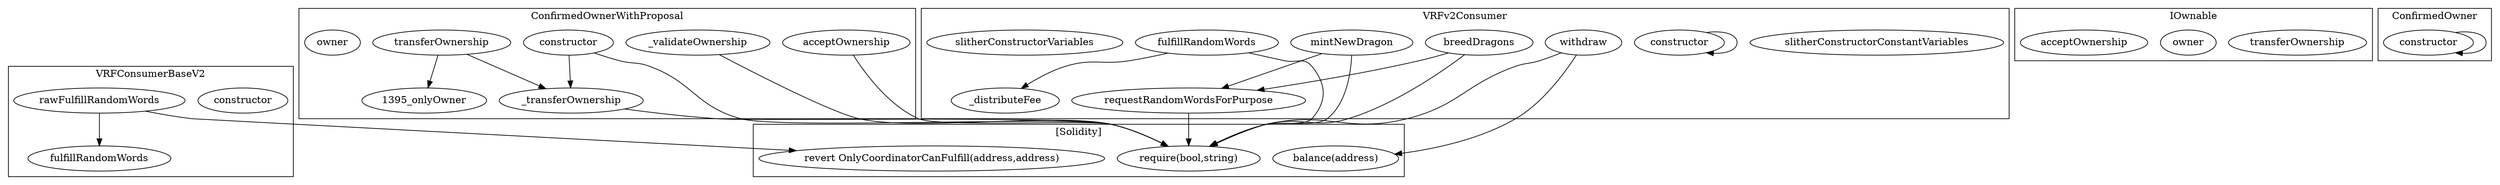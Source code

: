 strict digraph {
subgraph cluster_1218_VRFConsumerBaseV2 {
label = "VRFConsumerBaseV2"
"1218_fulfillRandomWords" [label="fulfillRandomWords"]
"1218_constructor" [label="constructor"]
"1218_rawFulfillRandomWords" [label="rawFulfillRandomWords"]
"1218_rawFulfillRandomWords" -> "1218_fulfillRandomWords"
}subgraph cluster_1411_IOwnable {
label = "IOwnable"
"1411_transferOwnership" [label="transferOwnership"]
"1411_owner" [label="owner"]
"1411_acceptOwnership" [label="acceptOwnership"]
}subgraph cluster_1160_ConfirmedOwner {
label = "ConfirmedOwner"
"1160_constructor" [label="constructor"]
"1160_constructor" -> "1160_constructor"
}subgraph cluster_1395_ConfirmedOwnerWithProposal {
label = "ConfirmedOwnerWithProposal"
"1395_constructor" [label="constructor"]
"1395__validateOwnership" [label="_validateOwnership"]
"1395_acceptOwnership" [label="acceptOwnership"]
"1395__transferOwnership" [label="_transferOwnership"]
"1395_transferOwnership" [label="transferOwnership"]
"1395_owner" [label="owner"]
"1395_constructor" -> "1395__transferOwnership"
"1395_transferOwnership" -> "1395__transferOwnership"
"1395_transferOwnership" -> "1395_onlyOwner"
}subgraph cluster_599_VRFv2Consumer {
label = "VRFv2Consumer"
"599_slitherConstructorConstantVariables" [label="slitherConstructorConstantVariables"]
"599_requestRandomWordsForPurpose" [label="requestRandomWordsForPurpose"]
"599_constructor" [label="constructor"]
"599_withdraw" [label="withdraw"]
"599_fulfillRandomWords" [label="fulfillRandomWords"]
"599_mintNewDragon" [label="mintNewDragon"]
"599_breedDragons" [label="breedDragons"]
"599_slitherConstructorVariables" [label="slitherConstructorVariables"]
"599__distributeFee" [label="_distributeFee"]
"599_fulfillRandomWords" -> "599__distributeFee"
"599_constructor" -> "599_constructor"
"599_breedDragons" -> "599_requestRandomWordsForPurpose"
"599_mintNewDragon" -> "599_requestRandomWordsForPurpose"
}subgraph cluster_solidity {
label = "[Solidity]"
"require(bool,string)" 
"revert OnlyCoordinatorCanFulfill(address,address)" 
"balance(address)" 
"1395__transferOwnership" -> "require(bool,string)"
"1395_acceptOwnership" -> "require(bool,string)"
"599_withdraw" -> "require(bool,string)"
"1218_rawFulfillRandomWords" -> "revert OnlyCoordinatorCanFulfill(address,address)"
"599_mintNewDragon" -> "require(bool,string)"
"1395_constructor" -> "require(bool,string)"
"599_requestRandomWordsForPurpose" -> "require(bool,string)"
"599_breedDragons" -> "require(bool,string)"
"599_fulfillRandomWords" -> "require(bool,string)"
"1395__validateOwnership" -> "require(bool,string)"
"599_withdraw" -> "balance(address)"
}
}